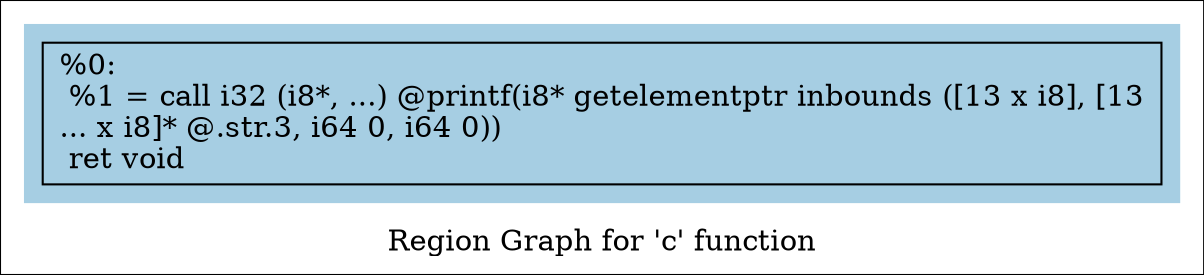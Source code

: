 digraph "Region Graph for 'c' function" {
	label="Region Graph for 'c' function";

	Node0x2762840 [shape=record,label="{%0:\l  %1 = call i32 (i8*, ...) @printf(i8* getelementptr inbounds ([13 x i8], [13\l... x i8]* @.str.3, i64 0, i64 0))\l  ret void\l}"];
	colorscheme = "paired12"
        subgraph cluster_0x2766c40 {
          label = "";
          style = filled;
          color = 1
          Node0x2762840;
        }
}
